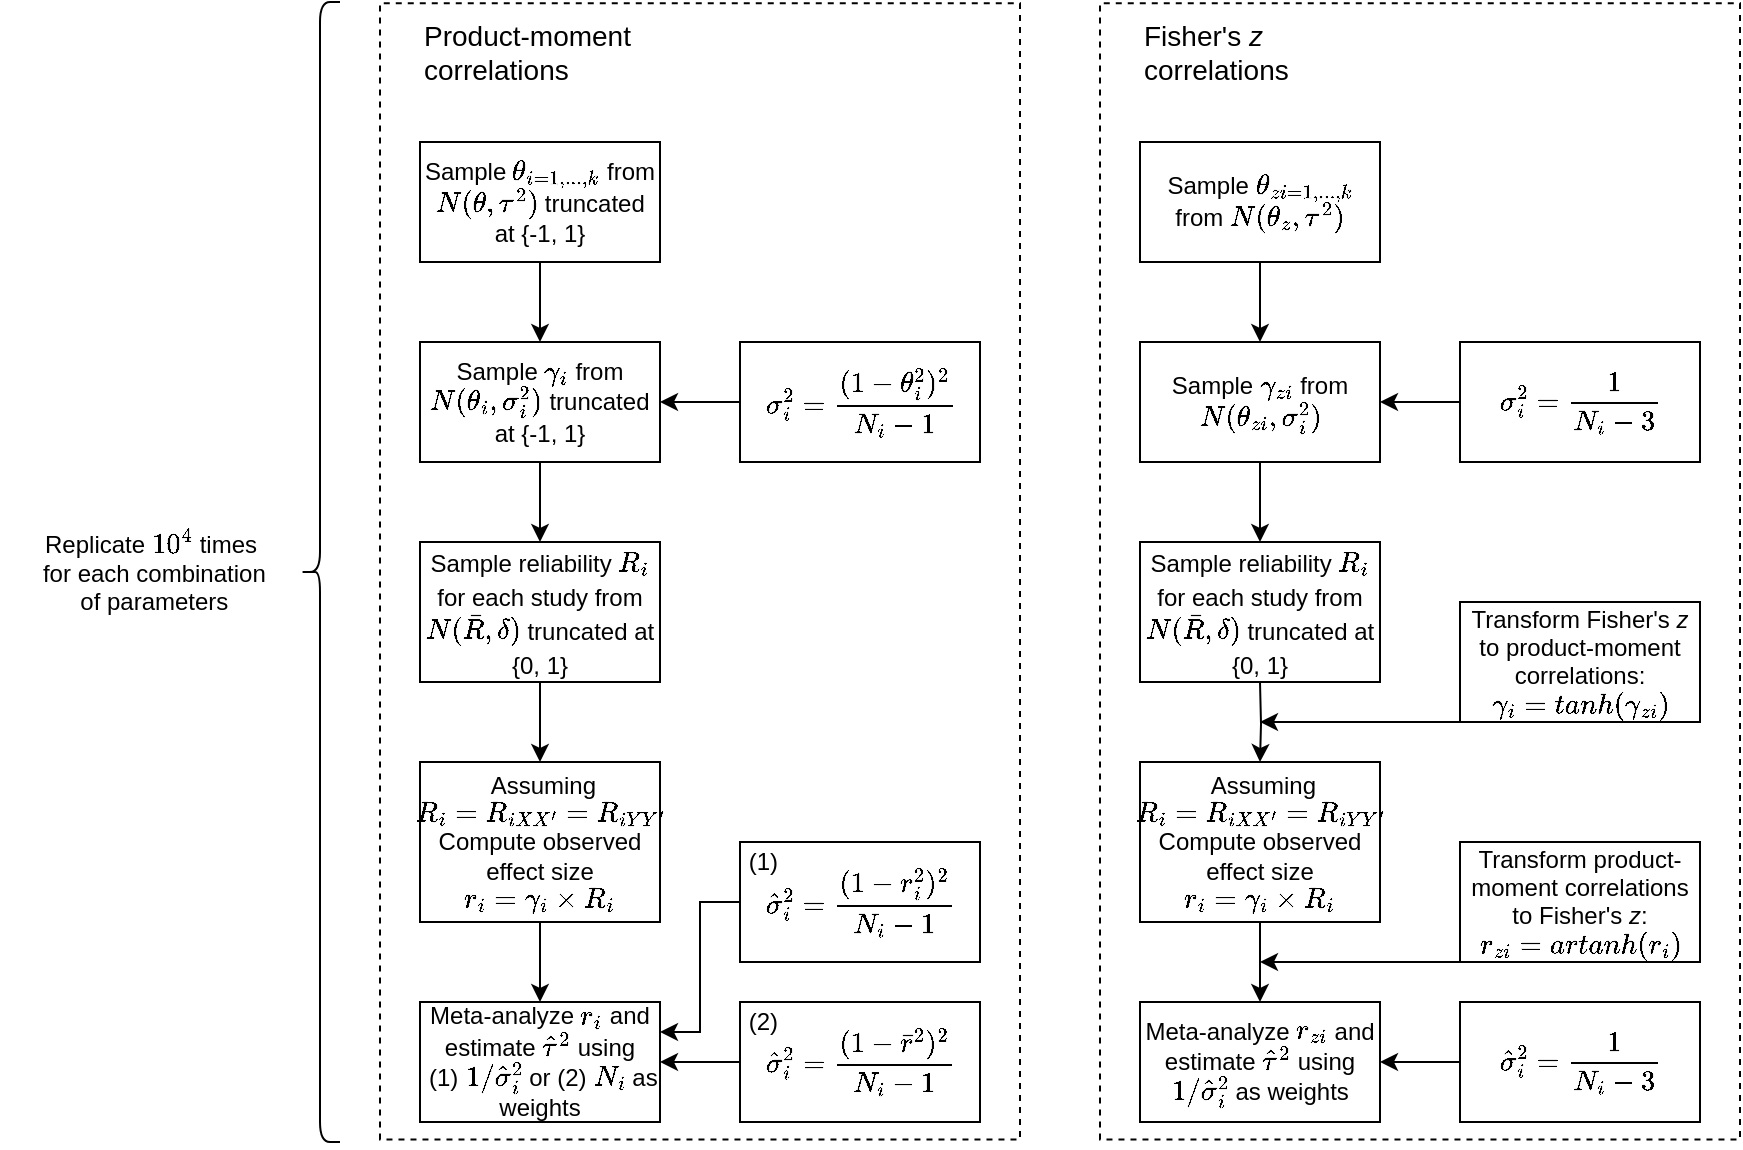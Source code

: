 <mxfile version="21.4.0" type="device">
  <diagram name="Page-1" id="AIwrwDQbSrYMBqKGpSoy">
    <mxGraphModel dx="1039" dy="545" grid="1" gridSize="10" guides="1" tooltips="1" connect="1" arrows="1" fold="1" page="1" pageScale="1" pageWidth="850" pageHeight="1100" math="1" shadow="0">
      <root>
        <mxCell id="0" />
        <mxCell id="1" parent="0" />
        <mxCell id="cLhc_yV0UPWIZMLDZYTa-30" value="" style="rounded=0;whiteSpace=wrap;html=1;rotation=-90;fillStyle=dashed;fillColor=none;dashed=1;" parent="1" vertex="1">
          <mxGeometry x="575.94" y="174.69" width="568.12" height="320" as="geometry" />
        </mxCell>
        <mxCell id="cLhc_yV0UPWIZMLDZYTa-29" value="" style="rounded=0;whiteSpace=wrap;html=1;rotation=-90;fillStyle=dashed;fillColor=none;dashed=1;" parent="1" vertex="1">
          <mxGeometry x="215.94" y="174.69" width="568.12" height="320" as="geometry" />
        </mxCell>
        <mxCell id="DAAtz3eOhXTYEdSk60KF-19" style="edgeStyle=orthogonalEdgeStyle;rounded=0;orthogonalLoop=1;jettySize=auto;html=1;exitX=0.5;exitY=1;exitDx=0;exitDy=0;entryX=0.5;entryY=0;entryDx=0;entryDy=0;fontSize=12;" parent="1" source="DAAtz3eOhXTYEdSk60KF-1" target="DAAtz3eOhXTYEdSk60KF-2" edge="1">
          <mxGeometry relative="1" as="geometry" />
        </mxCell>
        <mxCell id="DAAtz3eOhXTYEdSk60KF-1" value="Sample \(\theta_{i = 1, ..., k}\) from \(N(\theta, \tau^2)\) truncated at {-1, 1}" style="rounded=0;whiteSpace=wrap;html=1;" parent="1" vertex="1">
          <mxGeometry x="360" y="120" width="120" height="60" as="geometry" />
        </mxCell>
        <mxCell id="DAAtz3eOhXTYEdSk60KF-20" style="edgeStyle=orthogonalEdgeStyle;rounded=0;orthogonalLoop=1;jettySize=auto;html=1;exitX=0.5;exitY=1;exitDx=0;exitDy=0;entryX=0.5;entryY=0;entryDx=0;entryDy=0;fontSize=12;" parent="1" source="DAAtz3eOhXTYEdSk60KF-2" target="DAAtz3eOhXTYEdSk60KF-4" edge="1">
          <mxGeometry relative="1" as="geometry" />
        </mxCell>
        <mxCell id="DAAtz3eOhXTYEdSk60KF-2" value="Sample \(\gamma_i\) from \(N(\theta_i, \sigma_i^2)\) truncated at {-1, 1}" style="rounded=0;whiteSpace=wrap;html=1;" parent="1" vertex="1">
          <mxGeometry x="360" y="220" width="120" height="60" as="geometry" />
        </mxCell>
        <mxCell id="DAAtz3eOhXTYEdSk60KF-24" value="" style="edgeStyle=orthogonalEdgeStyle;rounded=0;orthogonalLoop=1;jettySize=auto;html=1;fontSize=12;" parent="1" source="DAAtz3eOhXTYEdSk60KF-3" target="DAAtz3eOhXTYEdSk60KF-2" edge="1">
          <mxGeometry relative="1" as="geometry" />
        </mxCell>
        <mxCell id="DAAtz3eOhXTYEdSk60KF-3" value="&lt;font style=&quot;font-size: 12px;&quot;&gt;$$\sigma_i^2 = \frac{(1-\theta_i^2)^2}{N_i - 1}$$&lt;/font&gt;" style="rounded=0;whiteSpace=wrap;html=1;" parent="1" vertex="1">
          <mxGeometry x="520" y="220" width="120" height="60" as="geometry" />
        </mxCell>
        <mxCell id="DAAtz3eOhXTYEdSk60KF-21" style="edgeStyle=orthogonalEdgeStyle;rounded=0;orthogonalLoop=1;jettySize=auto;html=1;exitX=0.5;exitY=1;exitDx=0;exitDy=0;entryX=0.5;entryY=0;entryDx=0;entryDy=0;fontSize=12;" parent="1" source="DAAtz3eOhXTYEdSk60KF-4" target="DAAtz3eOhXTYEdSk60KF-6" edge="1">
          <mxGeometry relative="1" as="geometry" />
        </mxCell>
        <mxCell id="DAAtz3eOhXTYEdSk60KF-4" value="&lt;font style=&quot;font-size: 12px;&quot;&gt;Sample reliability \(R_i\) for each study from \(N(\bar{R}, \delta)\) truncated at {0, 1}&lt;/font&gt;" style="rounded=0;whiteSpace=wrap;html=1;fontSize=14;" parent="1" vertex="1">
          <mxGeometry x="360" y="320" width="120" height="70" as="geometry" />
        </mxCell>
        <mxCell id="DAAtz3eOhXTYEdSk60KF-22" value="" style="edgeStyle=orthogonalEdgeStyle;rounded=0;orthogonalLoop=1;jettySize=auto;html=1;fontSize=12;" parent="1" source="DAAtz3eOhXTYEdSk60KF-6" target="DAAtz3eOhXTYEdSk60KF-7" edge="1">
          <mxGeometry relative="1" as="geometry" />
        </mxCell>
        <mxCell id="DAAtz3eOhXTYEdSk60KF-6" value="&lt;div&gt;&amp;nbsp;Assuming \(R_i = R_{iXX&#39;} = R_{iYY&#39;}\)&lt;/div&gt;&lt;div&gt;Compute observed effect size &lt;br&gt;&lt;/div&gt;&lt;div&gt;\(r_i = \gamma_i \times R_i\) &lt;br&gt;&lt;/div&gt;" style="rounded=0;whiteSpace=wrap;html=1;fontSize=12;" parent="1" vertex="1">
          <mxGeometry x="360" y="430" width="120" height="80" as="geometry" />
        </mxCell>
        <mxCell id="DAAtz3eOhXTYEdSk60KF-7" value="&lt;div&gt;Meta-analyze \(r_i\)  and estimate \(\hat{\tau}^2\) using&lt;/div&gt;&lt;div&gt;&amp;nbsp;(1) \(1 / \hat{\sigma}_i^2\) or (2) \(N_i\) as weights&lt;/div&gt;" style="rounded=0;whiteSpace=wrap;html=1;fontSize=12;" parent="1" vertex="1">
          <mxGeometry x="360" y="550" width="120" height="60" as="geometry" />
        </mxCell>
        <mxCell id="DAAtz3eOhXTYEdSk60KF-12" value="" style="shape=curlyBracket;whiteSpace=wrap;html=1;rounded=1;labelPosition=left;verticalLabelPosition=middle;align=right;verticalAlign=middle;fontSize=12;" parent="1" vertex="1">
          <mxGeometry x="300" y="50" width="20" height="570" as="geometry" />
        </mxCell>
        <mxCell id="DAAtz3eOhXTYEdSk60KF-13" value="&lt;div&gt;Replicate \(10^4\) times&lt;/div&gt;&lt;div&gt;&amp;nbsp;for each combination&lt;/div&gt;&lt;div&gt;&amp;nbsp;of parameters&lt;br&gt;&lt;/div&gt;" style="text;html=1;align=center;verticalAlign=middle;resizable=0;points=[];autosize=1;strokeColor=none;fillColor=none;fontSize=12;" parent="1" vertex="1">
          <mxGeometry x="150" y="305" width="150" height="60" as="geometry" />
        </mxCell>
        <mxCell id="vJ1JrLYMVpiUeCOvVk0a-11" style="edgeStyle=orthogonalEdgeStyle;rounded=0;orthogonalLoop=1;jettySize=auto;html=1;exitX=0;exitY=0.5;exitDx=0;exitDy=0;entryX=1;entryY=0.5;entryDx=0;entryDy=0;" parent="1" source="DAAtz3eOhXTYEdSk60KF-27" target="DAAtz3eOhXTYEdSk60KF-7" edge="1">
          <mxGeometry relative="1" as="geometry" />
        </mxCell>
        <mxCell id="DAAtz3eOhXTYEdSk60KF-27" value="&lt;div&gt;&lt;font style=&quot;font-size: 12px;&quot;&gt;$$\hat{\sigma}_i^2 = \frac{(1-\bar{r}^2)^2}{N_i - 1}$$&lt;/font&gt;&lt;/div&gt;" style="rounded=0;whiteSpace=wrap;html=1;" parent="1" vertex="1">
          <mxGeometry x="520" y="550" width="120" height="60" as="geometry" />
        </mxCell>
        <mxCell id="cLhc_yV0UPWIZMLDZYTa-7" value="" style="edgeStyle=orthogonalEdgeStyle;rounded=0;orthogonalLoop=1;jettySize=auto;html=1;" parent="1" source="cLhc_yV0UPWIZMLDZYTa-1" target="cLhc_yV0UPWIZMLDZYTa-2" edge="1">
          <mxGeometry relative="1" as="geometry" />
        </mxCell>
        <mxCell id="cLhc_yV0UPWIZMLDZYTa-1" value="Sample \(\theta_{zi = 1, ..., k}\) from \(N(\theta_z, \tau^2)\) " style="rounded=0;whiteSpace=wrap;html=1;" parent="1" vertex="1">
          <mxGeometry x="720" y="120" width="120" height="60" as="geometry" />
        </mxCell>
        <mxCell id="cLhc_yV0UPWIZMLDZYTa-9" value="" style="edgeStyle=orthogonalEdgeStyle;rounded=0;orthogonalLoop=1;jettySize=auto;html=1;" parent="1" source="cLhc_yV0UPWIZMLDZYTa-2" target="cLhc_yV0UPWIZMLDZYTa-8" edge="1">
          <mxGeometry relative="1" as="geometry" />
        </mxCell>
        <mxCell id="cLhc_yV0UPWIZMLDZYTa-2" value="Sample \(\gamma_{zi}\) from \(N(\theta_{zi}, \sigma_i^2)\)" style="rounded=0;whiteSpace=wrap;html=1;" parent="1" vertex="1">
          <mxGeometry x="720" y="220" width="120" height="60" as="geometry" />
        </mxCell>
        <mxCell id="cLhc_yV0UPWIZMLDZYTa-8" value="&lt;font style=&quot;font-size: 12px;&quot;&gt;Sample reliability \(R_i\) for each study from \(N(\bar{R}, \delta)\) truncated at {0, 1}&lt;/font&gt;" style="rounded=0;whiteSpace=wrap;html=1;fontSize=14;" parent="1" vertex="1">
          <mxGeometry x="720" y="320" width="120" height="70" as="geometry" />
        </mxCell>
        <mxCell id="cLhc_yV0UPWIZMLDZYTa-10" style="edgeStyle=orthogonalEdgeStyle;rounded=0;orthogonalLoop=1;jettySize=auto;html=1;exitX=0.5;exitY=1;exitDx=0;exitDy=0;entryX=0.5;entryY=0;entryDx=0;entryDy=0;fontSize=12;" parent="1" target="cLhc_yV0UPWIZMLDZYTa-12" edge="1">
          <mxGeometry relative="1" as="geometry">
            <mxPoint x="780" y="390" as="sourcePoint" />
          </mxGeometry>
        </mxCell>
        <mxCell id="cLhc_yV0UPWIZMLDZYTa-11" value="" style="edgeStyle=orthogonalEdgeStyle;rounded=0;orthogonalLoop=1;jettySize=auto;html=1;fontSize=12;" parent="1" source="cLhc_yV0UPWIZMLDZYTa-12" target="cLhc_yV0UPWIZMLDZYTa-13" edge="1">
          <mxGeometry relative="1" as="geometry" />
        </mxCell>
        <mxCell id="cLhc_yV0UPWIZMLDZYTa-12" value="&lt;div&gt;&amp;nbsp;Assuming \(R_i = R_{iXX&#39;} = R_{iYY&#39;}\)&lt;/div&gt;&lt;div&gt;Compute observed effect size &lt;br&gt;&lt;/div&gt;&lt;div&gt;\(r_i = \gamma_i \times R_i\) &lt;br&gt;&lt;/div&gt;" style="rounded=0;whiteSpace=wrap;html=1;fontSize=12;" parent="1" vertex="1">
          <mxGeometry x="720" y="430" width="120" height="80" as="geometry" />
        </mxCell>
        <mxCell id="cLhc_yV0UPWIZMLDZYTa-13" value="&lt;div&gt;Meta-analyze \(r_{zi}\) and estimate \(\hat{\tau}^2\) using \(1 / \hat{\sigma}_i^2\) as weights&lt;br&gt;&lt;/div&gt;" style="rounded=0;whiteSpace=wrap;html=1;fontSize=12;" parent="1" vertex="1">
          <mxGeometry x="720" y="550" width="120" height="60" as="geometry" />
        </mxCell>
        <mxCell id="cLhc_yV0UPWIZMLDZYTa-16" value="" style="edgeStyle=orthogonalEdgeStyle;rounded=0;orthogonalLoop=1;jettySize=auto;html=1;" parent="1" source="cLhc_yV0UPWIZMLDZYTa-15" edge="1">
          <mxGeometry relative="1" as="geometry">
            <mxPoint x="780" y="410" as="targetPoint" />
            <Array as="points">
              <mxPoint x="780" y="410" />
            </Array>
          </mxGeometry>
        </mxCell>
        <mxCell id="cLhc_yV0UPWIZMLDZYTa-15" value="&lt;div&gt;Transform Fisher&#39;s &lt;i&gt;z&lt;/i&gt; to product-moment correlations: &lt;br&gt;&lt;/div&gt;&lt;div&gt;\(\gamma_i = tanh(\gamma_{zi}) \)&lt;br&gt;&lt;/div&gt;" style="rounded=0;whiteSpace=wrap;html=1;" parent="1" vertex="1">
          <mxGeometry x="880" y="350" width="120" height="60" as="geometry" />
        </mxCell>
        <mxCell id="cLhc_yV0UPWIZMLDZYTa-18" value="" style="edgeStyle=orthogonalEdgeStyle;rounded=0;orthogonalLoop=1;jettySize=auto;html=1;" parent="1" source="cLhc_yV0UPWIZMLDZYTa-17" edge="1">
          <mxGeometry relative="1" as="geometry">
            <mxPoint x="780" y="530" as="targetPoint" />
            <Array as="points">
              <mxPoint x="780" y="530" />
            </Array>
          </mxGeometry>
        </mxCell>
        <mxCell id="cLhc_yV0UPWIZMLDZYTa-17" value="&lt;div&gt;Transform product-moment correlations to Fisher&#39;s &lt;i&gt;z&lt;/i&gt;: &lt;br&gt;&lt;/div&gt;&lt;div&gt;\(r_{zi} = artanh(r_i) \)&lt;br&gt;&lt;/div&gt;" style="rounded=0;whiteSpace=wrap;html=1;" parent="1" vertex="1">
          <mxGeometry x="880" y="470" width="120" height="60" as="geometry" />
        </mxCell>
        <mxCell id="cLhc_yV0UPWIZMLDZYTa-24" value="" style="edgeStyle=orthogonalEdgeStyle;rounded=0;orthogonalLoop=1;jettySize=auto;html=1;" parent="1" source="cLhc_yV0UPWIZMLDZYTa-23" target="cLhc_yV0UPWIZMLDZYTa-2" edge="1">
          <mxGeometry relative="1" as="geometry" />
        </mxCell>
        <mxCell id="cLhc_yV0UPWIZMLDZYTa-23" value="&lt;font style=&quot;font-size: 12px;&quot;&gt;$$\sigma_i^2 = \frac{1}{N_i - 3}$$&lt;/font&gt;" style="rounded=0;whiteSpace=wrap;html=1;" parent="1" vertex="1">
          <mxGeometry x="880" y="220" width="120" height="60" as="geometry" />
        </mxCell>
        <mxCell id="cLhc_yV0UPWIZMLDZYTa-25" value="" style="edgeStyle=orthogonalEdgeStyle;rounded=0;orthogonalLoop=1;jettySize=auto;html=1;" parent="1" source="cLhc_yV0UPWIZMLDZYTa-26" edge="1">
          <mxGeometry relative="1" as="geometry">
            <mxPoint x="840" y="580" as="targetPoint" />
          </mxGeometry>
        </mxCell>
        <mxCell id="cLhc_yV0UPWIZMLDZYTa-26" value="&lt;font style=&quot;font-size: 12px;&quot;&gt;$$\hat{\sigma}_i^2 = \frac{1}{N_i - 3}$$&lt;/font&gt;" style="rounded=0;whiteSpace=wrap;html=1;" parent="1" vertex="1">
          <mxGeometry x="880" y="550" width="120" height="60" as="geometry" />
        </mxCell>
        <mxCell id="cLhc_yV0UPWIZMLDZYTa-27" value="&lt;div style=&quot;font-size: 13px;&quot; align=&quot;left&quot;&gt;&lt;font style=&quot;font-size: 14px;&quot;&gt;Product-moment correlations&lt;/font&gt;&lt;/div&gt;" style="text;html=1;strokeColor=none;fillColor=none;align=left;verticalAlign=middle;whiteSpace=wrap;rounded=0;" parent="1" vertex="1">
          <mxGeometry x="360" y="60" width="120" height="30" as="geometry" />
        </mxCell>
        <mxCell id="cLhc_yV0UPWIZMLDZYTa-28" value="&lt;div style=&quot;font-size: 14px;&quot; align=&quot;left&quot;&gt;Fisher&#39;s &lt;i&gt;z&lt;/i&gt; correlations&lt;/div&gt;" style="text;html=1;strokeColor=none;fillColor=none;align=left;verticalAlign=middle;whiteSpace=wrap;rounded=0;" parent="1" vertex="1">
          <mxGeometry x="720" y="60" width="120" height="30" as="geometry" />
        </mxCell>
        <mxCell id="vJ1JrLYMVpiUeCOvVk0a-10" style="edgeStyle=orthogonalEdgeStyle;rounded=0;orthogonalLoop=1;jettySize=auto;html=1;exitX=0;exitY=0.5;exitDx=0;exitDy=0;entryX=1;entryY=0.25;entryDx=0;entryDy=0;" parent="1" source="vJ1JrLYMVpiUeCOvVk0a-1" target="DAAtz3eOhXTYEdSk60KF-7" edge="1">
          <mxGeometry relative="1" as="geometry" />
        </mxCell>
        <mxCell id="vJ1JrLYMVpiUeCOvVk0a-1" value="&lt;div style=&quot;line-height: 100%;&quot; align=&quot;center&quot;&gt;&lt;font style=&quot;font-size: 12px;&quot;&gt;$$\hat{\sigma}_i^2 = \frac{(1-r_i^2)^2}{N_i - 1}$$&lt;/font&gt;&lt;/div&gt;" style="rounded=0;whiteSpace=wrap;html=1;align=center;" parent="1" vertex="1">
          <mxGeometry x="520" y="470" width="120" height="60" as="geometry" />
        </mxCell>
        <mxCell id="vJ1JrLYMVpiUeCOvVk0a-5" value="&amp;nbsp;(1)" style="text;html=1;strokeColor=none;fillColor=none;align=center;verticalAlign=middle;whiteSpace=wrap;rounded=0;" parent="1" vertex="1">
          <mxGeometry x="520" y="470" width="20" height="20" as="geometry" />
        </mxCell>
        <mxCell id="vJ1JrLYMVpiUeCOvVk0a-6" value="&lt;div&gt;&amp;nbsp;(2)&lt;/div&gt;" style="text;html=1;strokeColor=none;fillColor=none;align=center;verticalAlign=middle;whiteSpace=wrap;rounded=0;" parent="1" vertex="1">
          <mxGeometry x="520" y="550" width="20" height="20" as="geometry" />
        </mxCell>
      </root>
    </mxGraphModel>
  </diagram>
</mxfile>
